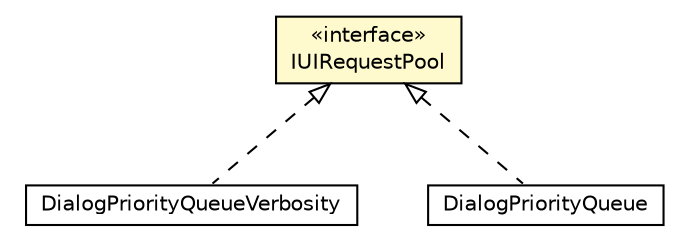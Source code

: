 #!/usr/local/bin/dot
#
# Class diagram 
# Generated by UMLGraph version R5_6-24-gf6e263 (http://www.umlgraph.org/)
#

digraph G {
	edge [fontname="Helvetica",fontsize=10,labelfontname="Helvetica",labelfontsize=10];
	node [fontname="Helvetica",fontsize=10,shape=plaintext];
	nodesep=0.25;
	ranksep=0.5;
	// org.universAAL.ui.dm.dialogManagement.DialogPriorityQueueVerbosity
	c4762440 [label=<<table title="org.universAAL.ui.dm.dialogManagement.DialogPriorityQueueVerbosity" border="0" cellborder="1" cellspacing="0" cellpadding="2" port="p" href="../dialogManagement/DialogPriorityQueueVerbosity.html">
		<tr><td><table border="0" cellspacing="0" cellpadding="1">
<tr><td align="center" balign="center"> DialogPriorityQueueVerbosity </td></tr>
		</table></td></tr>
		</table>>, URL="../dialogManagement/DialogPriorityQueueVerbosity.html", fontname="Helvetica", fontcolor="black", fontsize=10.0];
	// org.universAAL.ui.dm.dialogManagement.DialogPriorityQueue
	c4762441 [label=<<table title="org.universAAL.ui.dm.dialogManagement.DialogPriorityQueue" border="0" cellborder="1" cellspacing="0" cellpadding="2" port="p" href="../dialogManagement/DialogPriorityQueue.html">
		<tr><td><table border="0" cellspacing="0" cellpadding="1">
<tr><td align="center" balign="center"> DialogPriorityQueue </td></tr>
		</table></td></tr>
		</table>>, URL="../dialogManagement/DialogPriorityQueue.html", fontname="Helvetica", fontcolor="black", fontsize=10.0];
	// org.universAAL.ui.dm.interfaces.IUIRequestPool
	c4762480 [label=<<table title="org.universAAL.ui.dm.interfaces.IUIRequestPool" border="0" cellborder="1" cellspacing="0" cellpadding="2" port="p" bgcolor="lemonChiffon" href="./IUIRequestPool.html">
		<tr><td><table border="0" cellspacing="0" cellpadding="1">
<tr><td align="center" balign="center"> &#171;interface&#187; </td></tr>
<tr><td align="center" balign="center"> IUIRequestPool </td></tr>
		</table></td></tr>
		</table>>, URL="./IUIRequestPool.html", fontname="Helvetica", fontcolor="black", fontsize=10.0];
	//org.universAAL.ui.dm.dialogManagement.DialogPriorityQueueVerbosity implements org.universAAL.ui.dm.interfaces.IUIRequestPool
	c4762480:p -> c4762440:p [dir=back,arrowtail=empty,style=dashed];
	//org.universAAL.ui.dm.dialogManagement.DialogPriorityQueue implements org.universAAL.ui.dm.interfaces.IUIRequestPool
	c4762480:p -> c4762441:p [dir=back,arrowtail=empty,style=dashed];
}

